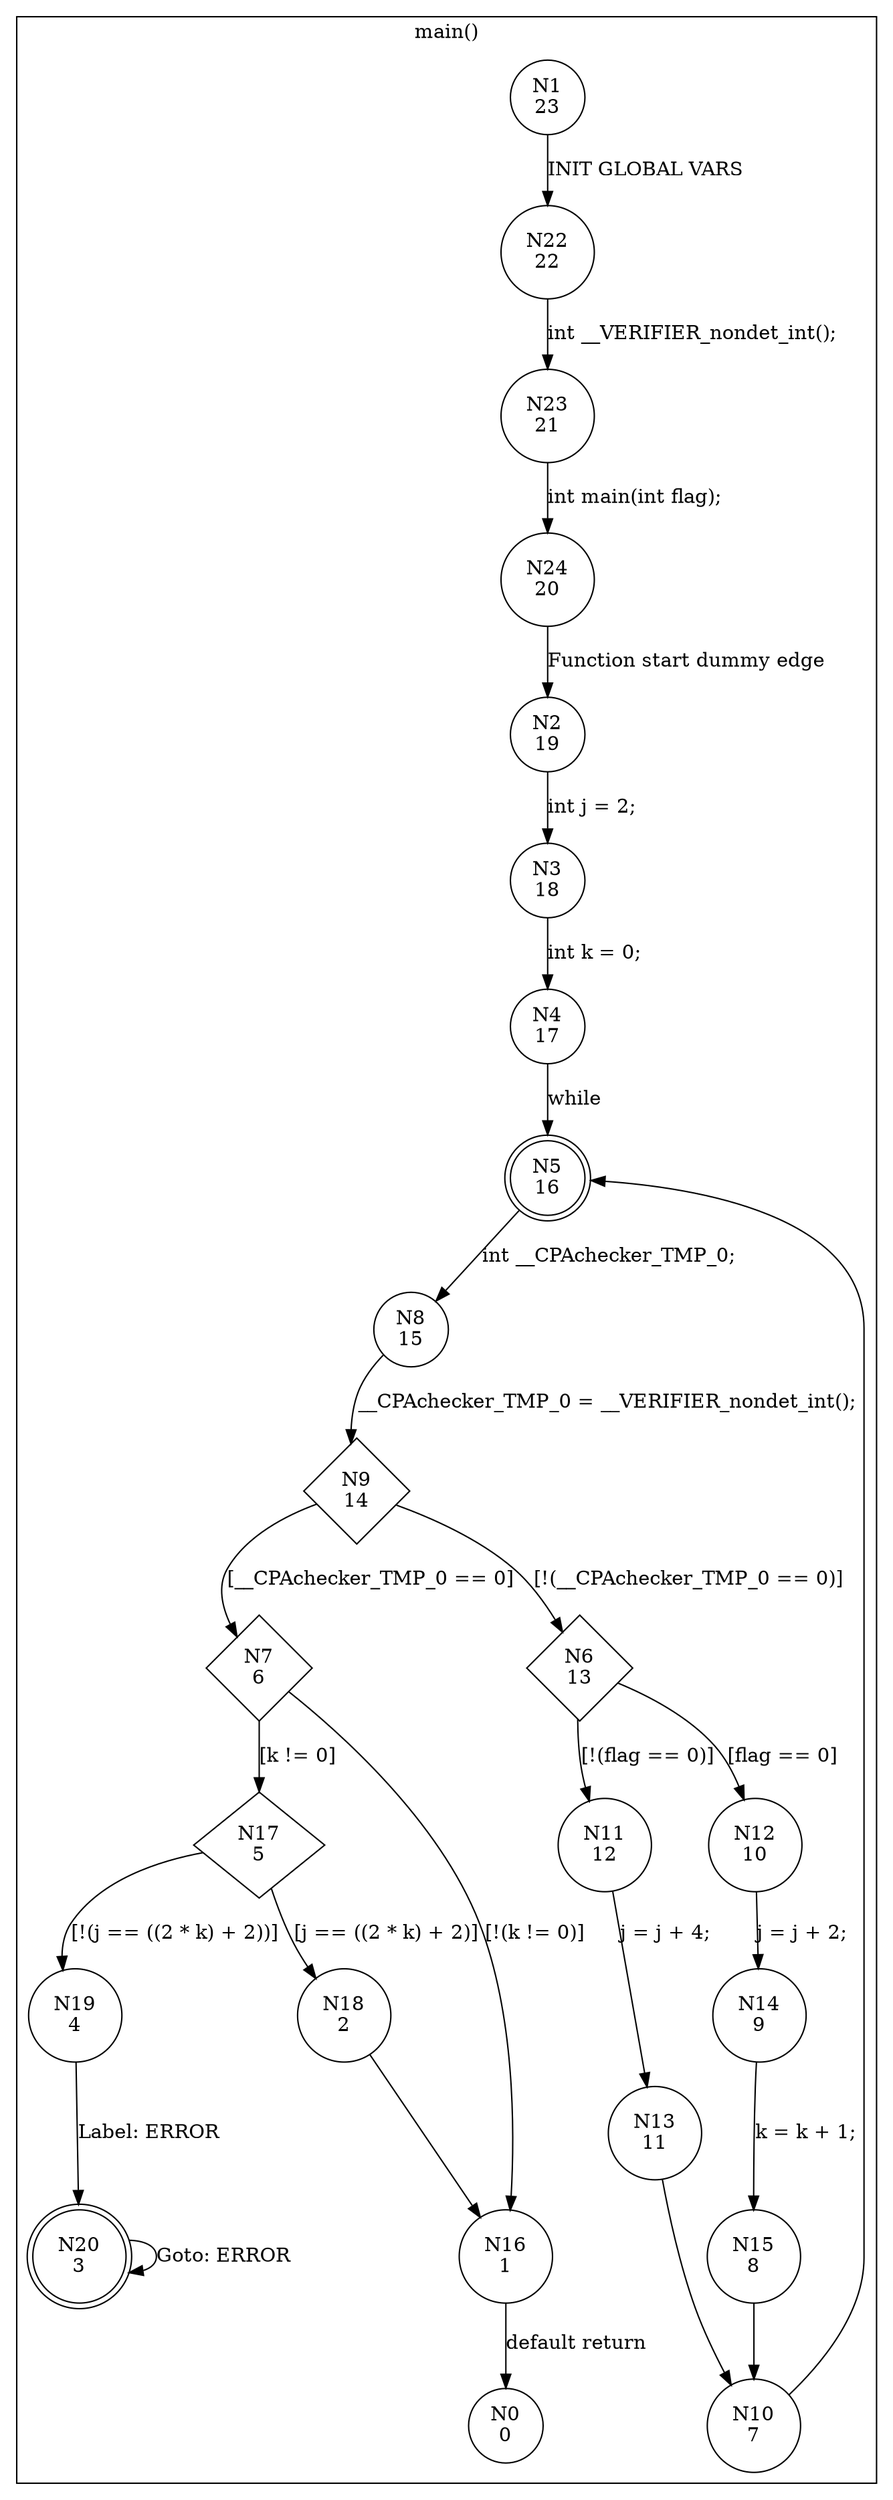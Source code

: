 digraph CFA {
1 [shape="circle" label="N1\n23"]
22 [shape="circle" label="N22\n22"]
23 [shape="circle" label="N23\n21"]
24 [shape="circle" label="N24\n20"]
2 [shape="circle" label="N2\n19"]
3 [shape="circle" label="N3\n18"]
4 [shape="circle" label="N4\n17"]
5 [shape="doublecircle" label="N5\n16"]
8 [shape="circle" label="N8\n15"]
9 [shape="diamond" label="N9\n14"]
6 [shape="diamond" label="N6\n13"]
11 [shape="circle" label="N11\n12"]
13 [shape="circle" label="N13\n11"]
10 [shape="circle" label="N10\n7"]
12 [shape="circle" label="N12\n10"]
14 [shape="circle" label="N14\n9"]
15 [shape="circle" label="N15\n8"]
7 [shape="diamond" label="N7\n6"]
16 [shape="circle" label="N16\n1"]
0 [shape="circle" label="N0\n0"]
17 [shape="diamond" label="N17\n5"]
19 [shape="circle" label="N19\n4"]
20 [shape="doublecircle" label="N20\n3"]
18 [shape="circle" label="N18\n2"]
node [shape="circle"]
subgraph cluster_main {
label="main()"
1 -> 22 [label="INIT GLOBAL VARS"]
22 -> 23 [label="int __VERIFIER_nondet_int();"]
23 -> 24 [label="int main(int flag);"]
24 -> 2 [label="Function start dummy edge"]
2 -> 3 [label="int j = 2;"]
3 -> 4 [label="int k = 0;"]
4 -> 5 [label="while"]
5 -> 8 [label="int __CPAchecker_TMP_0;"]
8 -> 9 [label="__CPAchecker_TMP_0 = __VERIFIER_nondet_int();"]
9 -> 7 [label="[__CPAchecker_TMP_0 == 0]"]
9 -> 6 [label="[!(__CPAchecker_TMP_0 == 0)]"]
6 -> 12 [label="[flag == 0]"]
6 -> 11 [label="[!(flag == 0)]"]
11 -> 13 [label="j = j + 4;"]
13 -> 10 [label=""]
10 -> 5 [label=""]
12 -> 14 [label="j = j + 2;"]
14 -> 15 [label="k = k + 1;"]
15 -> 10 [label=""]
7 -> 17 [label="[k != 0]"]
7 -> 16 [label="[!(k != 0)]"]
16 -> 0 [label="default return"]
17 -> 18 [label="[j == ((2 * k) + 2)]"]
17 -> 19 [label="[!(j == ((2 * k) + 2))]"]
19 -> 20 [label="Label: ERROR"]
20 -> 20 [label="Goto: ERROR"]
18 -> 16 [label=""]}
}